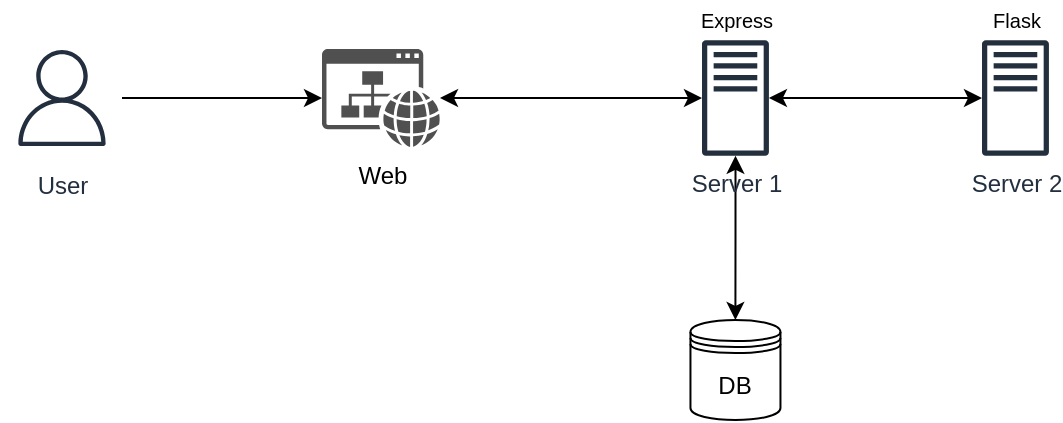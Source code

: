 <mxfile version="18.1.1" type="github" pages="5">
  <diagram id="47KrEkZLhTzOhG2FSN4O" name="Full Stack">
    <mxGraphModel dx="1038" dy="536" grid="1" gridSize="10" guides="1" tooltips="1" connect="1" arrows="1" fold="1" page="1" pageScale="1" pageWidth="850" pageHeight="1100" math="0" shadow="0">
      <root>
        <mxCell id="0" />
        <mxCell id="1" parent="0" />
        <mxCell id="dLUs6U6uPm_U_Gfk23dq-5" style="edgeStyle=orthogonalEdgeStyle;rounded=0;orthogonalLoop=1;jettySize=auto;html=1;startArrow=classic;startFill=1;" parent="1" source="dLUs6U6uPm_U_Gfk23dq-1" target="dLUs6U6uPm_U_Gfk23dq-4" edge="1">
          <mxGeometry relative="1" as="geometry">
            <mxPoint x="340" y="214.5" as="targetPoint" />
          </mxGeometry>
        </mxCell>
        <UserObject label="Web" link="data:page/id,PvW_enq9UGXB3ru8nlyR" id="dLUs6U6uPm_U_Gfk23dq-1">
          <mxCell style="sketch=0;pointerEvents=1;shadow=0;dashed=0;html=1;strokeColor=none;fillColor=#505050;labelPosition=center;verticalLabelPosition=bottom;verticalAlign=top;outlineConnect=0;align=center;shape=mxgraph.office.concepts.website;" parent="1" vertex="1">
            <mxGeometry x="250" y="184.5" width="59" height="49" as="geometry" />
          </mxCell>
        </UserObject>
        <mxCell id="dLUs6U6uPm_U_Gfk23dq-3" style="edgeStyle=orthogonalEdgeStyle;rounded=0;orthogonalLoop=1;jettySize=auto;html=1;" parent="1" source="dLUs6U6uPm_U_Gfk23dq-2" target="dLUs6U6uPm_U_Gfk23dq-1" edge="1">
          <mxGeometry relative="1" as="geometry">
            <mxPoint x="220" y="209" as="targetPoint" />
          </mxGeometry>
        </mxCell>
        <mxCell id="dLUs6U6uPm_U_Gfk23dq-2" value="User" style="sketch=0;outlineConnect=0;fontColor=#232F3E;gradientColor=none;strokeColor=#232F3E;fillColor=#ffffff;dashed=0;verticalLabelPosition=bottom;verticalAlign=top;align=center;html=1;fontSize=12;fontStyle=0;aspect=fixed;shape=mxgraph.aws4.resourceIcon;resIcon=mxgraph.aws4.user;" parent="1" vertex="1">
          <mxGeometry x="90" y="179" width="60" height="60" as="geometry" />
        </mxCell>
        <mxCell id="dLUs6U6uPm_U_Gfk23dq-10" style="edgeStyle=orthogonalEdgeStyle;rounded=0;orthogonalLoop=1;jettySize=auto;html=1;startArrow=classic;startFill=1;endArrow=classic;endFill=1;" parent="1" source="dLUs6U6uPm_U_Gfk23dq-4" target="dLUs6U6uPm_U_Gfk23dq-9" edge="1">
          <mxGeometry relative="1" as="geometry" />
        </mxCell>
        <mxCell id="dLUs6U6uPm_U_Gfk23dq-12" style="edgeStyle=orthogonalEdgeStyle;rounded=0;orthogonalLoop=1;jettySize=auto;html=1;startArrow=classic;startFill=1;endArrow=classic;endFill=1;" parent="1" source="dLUs6U6uPm_U_Gfk23dq-4" target="dLUs6U6uPm_U_Gfk23dq-11" edge="1">
          <mxGeometry relative="1" as="geometry" />
        </mxCell>
        <UserObject label="Server 1" link="data:page/id,Duz-_O268H7gZ4dPwLsp" id="dLUs6U6uPm_U_Gfk23dq-4">
          <mxCell style="sketch=0;outlineConnect=0;fontColor=#232F3E;gradientColor=none;fillColor=#232F3D;strokeColor=none;dashed=0;verticalLabelPosition=bottom;verticalAlign=top;align=center;html=1;fontSize=12;fontStyle=0;aspect=fixed;pointerEvents=1;shape=mxgraph.aws4.traditional_server;" parent="1" vertex="1">
            <mxGeometry x="440" y="180" width="33.46" height="58" as="geometry" />
          </mxCell>
        </UserObject>
        <mxCell id="dLUs6U6uPm_U_Gfk23dq-9" value="DB" style="shape=datastore;whiteSpace=wrap;html=1;" parent="1" vertex="1">
          <mxGeometry x="434.23" y="320" width="45" height="50" as="geometry" />
        </mxCell>
        <UserObject label="Server 2" link="data:page/id,AcOgOhmYx5mgDnrSKiOU" id="dLUs6U6uPm_U_Gfk23dq-11">
          <mxCell style="sketch=0;outlineConnect=0;fontColor=#232F3E;gradientColor=none;fillColor=#232F3D;strokeColor=none;dashed=0;verticalLabelPosition=bottom;verticalAlign=top;align=center;html=1;fontSize=12;fontStyle=0;aspect=fixed;pointerEvents=1;shape=mxgraph.aws4.traditional_server;" parent="1" vertex="1">
            <mxGeometry x="580" y="180" width="33.46" height="58" as="geometry" />
          </mxCell>
        </UserObject>
        <mxCell id="dLUs6U6uPm_U_Gfk23dq-13" value="&lt;font style=&quot;font-size: 10px;&quot;&gt;Express&lt;/font&gt;" style="text;html=1;align=center;verticalAlign=middle;resizable=0;points=[];autosize=1;strokeColor=none;fillColor=none;" parent="1" vertex="1">
          <mxGeometry x="431.73" y="160" width="50" height="20" as="geometry" />
        </mxCell>
        <mxCell id="dLUs6U6uPm_U_Gfk23dq-14" value="&lt;font style=&quot;font-size: 10px;&quot;&gt;Flask&lt;/font&gt;" style="text;html=1;align=center;verticalAlign=middle;resizable=0;points=[];autosize=1;strokeColor=none;fillColor=none;" parent="1" vertex="1">
          <mxGeometry x="576.73" y="160" width="40" height="20" as="geometry" />
        </mxCell>
      </root>
    </mxGraphModel>
  </diagram>
  <diagram id="PvW_enq9UGXB3ru8nlyR" name="Web Routers">
    <mxGraphModel grid="1" page="1" gridSize="10" guides="1" tooltips="1" connect="1" arrows="1" fold="1" pageScale="1" pageWidth="1100" pageHeight="1700" math="0" shadow="0">
      <root>
        <mxCell id="0" />
        <mxCell id="1" parent="0" />
        <mxCell id="cSDTdN8RX92u3f3dDQFw-2" value="" style="group;fillColor=#e1d5e7;strokeColor=#9673a6;" connectable="0" vertex="1" parent="1">
          <mxGeometry x="6" y="10" width="740" height="740" as="geometry" />
        </mxCell>
        <mxCell id="cSDTdN8RX92u3f3dDQFw-1" value="" style="whiteSpace=wrap;html=1;aspect=fixed;" vertex="1" parent="cSDTdN8RX92u3f3dDQFw-2">
          <mxGeometry width="740" height="740" as="geometry" />
        </mxCell>
        <mxCell id="g_RVh42yEwUMsMvVFJ3A-8" value="Dashboard Page" style="swimlane;fontStyle=0;childLayout=stackLayout;horizontal=1;startSize=30;horizontalStack=0;resizeParent=1;resizeParentMax=0;resizeLast=0;collapsible=1;marginBottom=0;fontSize=16;" parent="cSDTdN8RX92u3f3dDQFw-2" vertex="1">
          <mxGeometry x="130" y="280" width="220" height="100" as="geometry" />
        </mxCell>
        <mxCell id="g_RVh42yEwUMsMvVFJ3A-9" value="1. website introduction &amp; statistics " style="text;strokeColor=none;fillColor=none;align=left;verticalAlign=middle;spacingLeft=4;spacingRight=4;overflow=hidden;points=[[0,0.5],[1,0.5]];portConstraint=eastwest;rotatable=0;fontSize=16;whiteSpace=wrap;" parent="g_RVh42yEwUMsMvVFJ3A-8" vertex="1">
          <mxGeometry y="30" width="220" height="70" as="geometry" />
        </mxCell>
        <mxCell id="g_RVh42yEwUMsMvVFJ3A-13" value="" style="shape=flexArrow;endArrow=classic;html=1;rounded=0;fontSize=16;shadow=0;fillColor=#595959;entryX=0;entryY=0.5;entryDx=0;entryDy=0;" parent="cSDTdN8RX92u3f3dDQFw-2" target="g_RVh42yEwUMsMvVFJ3A-9" edge="1">
          <mxGeometry width="50" height="50" relative="1" as="geometry">
            <mxPoint x="20" y="345" as="sourcePoint" />
            <mxPoint x="110" y="340" as="targetPoint" />
          </mxGeometry>
        </mxCell>
        <mxCell id="g_RVh42yEwUMsMvVFJ3A-14" value="Image Gallery Page" style="swimlane;fontStyle=0;childLayout=stackLayout;horizontal=1;startSize=30;horizontalStack=0;resizeParent=1;resizeParentMax=0;resizeLast=0;collapsible=1;marginBottom=0;fontSize=16;" parent="cSDTdN8RX92u3f3dDQFw-2" vertex="1">
          <mxGeometry x="480" y="30" width="220" height="130" as="geometry" />
        </mxCell>
        <mxCell id="g_RVh42yEwUMsMvVFJ3A-15" value="1.view all images with their labels if available&#xa;&#xa;2. search for or rank images&#xa;" style="text;strokeColor=none;fillColor=none;align=left;verticalAlign=top;spacingLeft=4;spacingRight=4;overflow=hidden;points=[[0,0.5],[1,0.5]];portConstraint=eastwest;rotatable=0;fontSize=16;whiteSpace=wrap;" parent="g_RVh42yEwUMsMvVFJ3A-14" vertex="1">
          <mxGeometry y="30" width="220" height="100" as="geometry" />
        </mxCell>
        <mxCell id="g_RVh42yEwUMsMvVFJ3A-18" value="Work Station Page" style="swimlane;fontStyle=0;childLayout=stackLayout;horizontal=1;startSize=30;horizontalStack=0;resizeParent=1;resizeParentMax=0;resizeLast=0;collapsible=1;marginBottom=0;fontSize=16;" parent="cSDTdN8RX92u3f3dDQFw-2" vertex="1">
          <mxGeometry x="480" y="450" width="220" height="250" as="geometry" />
        </mxCell>
        <mxCell id="g_RVh42yEwUMsMvVFJ3A-19" value="1. display loaded / auto picked image&#xa;&#xa;2. request for label from ML server if the image is not loaded&#xa;&#xa;3. edit / assign label&#xa;&#xa;4. edit ML logic expression&#xa;" style="text;strokeColor=none;fillColor=none;align=left;verticalAlign=top;spacingLeft=4;spacingRight=4;overflow=hidden;points=[[0,0.5],[1,0.5]];portConstraint=eastwest;rotatable=0;fontSize=16;whiteSpace=wrap;" parent="g_RVh42yEwUMsMvVFJ3A-18" vertex="1">
          <mxGeometry y="30" width="220" height="220" as="geometry" />
        </mxCell>
        <mxCell id="g_RVh42yEwUMsMvVFJ3A-27" style="edgeStyle=orthogonalEdgeStyle;rounded=0;orthogonalLoop=1;jettySize=auto;html=1;entryX=0;entryY=0.5;entryDx=0;entryDy=0;shadow=0;fontSize=16;startArrow=none;startFill=0;endArrow=classic;endFill=1;fillColor=#595959;" parent="cSDTdN8RX92u3f3dDQFw-2" source="g_RVh42yEwUMsMvVFJ3A-9" target="g_RVh42yEwUMsMvVFJ3A-19" edge="1">
          <mxGeometry relative="1" as="geometry" />
        </mxCell>
        <mxCell id="g_RVh42yEwUMsMvVFJ3A-28" value="&lt;div&gt;AUTO&lt;/div&gt;&lt;div&gt;PICK&lt;br&gt;&lt;/div&gt;" style="edgeLabel;html=1;align=center;verticalAlign=middle;resizable=0;points=[];fontSize=16;" parent="g_RVh42yEwUMsMvVFJ3A-27" vertex="1" connectable="0">
          <mxGeometry x="-0.116" relative="1" as="geometry">
            <mxPoint as="offset" />
          </mxGeometry>
        </mxCell>
        <mxCell id="g_RVh42yEwUMsMvVFJ3A-32" style="edgeStyle=orthogonalEdgeStyle;rounded=0;orthogonalLoop=1;jettySize=auto;html=1;shadow=0;fontSize=16;startArrow=none;startFill=0;endArrow=classic;endFill=1;fillColor=#595959;" parent="cSDTdN8RX92u3f3dDQFw-2" source="g_RVh42yEwUMsMvVFJ3A-14" target="g_RVh42yEwUMsMvVFJ3A-18" edge="1">
          <mxGeometry relative="1" as="geometry" />
        </mxCell>
        <mxCell id="g_RVh42yEwUMsMvVFJ3A-33" value="&lt;div&gt;LOAD&lt;/div&gt;&lt;div&gt;INTO&lt;br&gt;&lt;/div&gt;" style="edgeLabel;html=1;align=center;verticalAlign=middle;resizable=0;points=[];fontSize=16;" parent="g_RVh42yEwUMsMvVFJ3A-32" vertex="1" connectable="0">
          <mxGeometry x="-0.116" y="1" relative="1" as="geometry">
            <mxPoint as="offset" />
          </mxGeometry>
        </mxCell>
        <mxCell id="g_RVh42yEwUMsMvVFJ3A-34" style="edgeStyle=orthogonalEdgeStyle;rounded=0;orthogonalLoop=1;jettySize=auto;html=1;entryX=-0.011;entryY=0.397;entryDx=0;entryDy=0;entryPerimeter=0;shadow=0;fontSize=16;startArrow=none;startFill=0;endArrow=classic;endFill=1;fillColor=#595959;" parent="cSDTdN8RX92u3f3dDQFw-2" source="g_RVh42yEwUMsMvVFJ3A-9" target="g_RVh42yEwUMsMvVFJ3A-15" edge="1">
          <mxGeometry relative="1" as="geometry" />
        </mxCell>
        <mxCell id="g_RVh42yEwUMsMvVFJ3A-38" value="VISIT" style="text;html=1;align=center;verticalAlign=middle;resizable=0;points=[];autosize=1;strokeColor=none;fillColor=none;fontSize=16;" parent="cSDTdN8RX92u3f3dDQFw-2" vertex="1">
          <mxGeometry x="30" y="320" width="60" height="20" as="geometry" />
        </mxCell>
        <mxCell id="cSDTdN8RX92u3f3dDQFw-4" value="V1" style="rounded=1;whiteSpace=wrap;html=1;fillColor=#e1d5e7;strokeColor=#9673a6;" vertex="1" parent="cSDTdN8RX92u3f3dDQFw-2">
          <mxGeometry x="24" y="30" width="100" height="40" as="geometry" />
        </mxCell>
        <mxCell id="cSDTdN8RX92u3f3dDQFw-7" value="" style="group" connectable="0" vertex="1" parent="1">
          <mxGeometry x="13" y="810" width="1074" height="830" as="geometry" />
        </mxCell>
        <mxCell id="cSDTdN8RX92u3f3dDQFw-6" value="" style="rounded=0;whiteSpace=wrap;html=1;labelBackgroundColor=#D2A6FF;fontColor=#F1D4FF;" vertex="1" parent="cSDTdN8RX92u3f3dDQFw-7">
          <mxGeometry width="1074" height="830" as="geometry" />
        </mxCell>
        <mxCell id="BcaRZCJnmTh3YWK_XgHJ-2" value="" style="shape=flexArrow;endArrow=classic;html=1;rounded=0;fontSize=16;shadow=0;fillColor=#595959;" parent="cSDTdN8RX92u3f3dDQFw-7" edge="1">
          <mxGeometry width="50" height="50" relative="1" as="geometry">
            <mxPoint x="50" y="255" as="sourcePoint" />
            <mxPoint x="140" y="255" as="targetPoint" />
          </mxGeometry>
        </mxCell>
        <mxCell id="BcaRZCJnmTh3YWK_XgHJ-3" value="VISIT" style="text;html=1;align=center;verticalAlign=middle;resizable=0;points=[];autosize=1;strokeColor=none;fillColor=none;fontSize=16;" parent="cSDTdN8RX92u3f3dDQFw-7" vertex="1">
          <mxGeometry x="60" y="230" width="60" height="20" as="geometry" />
        </mxCell>
        <mxCell id="BcaRZCJnmTh3YWK_XgHJ-4" value="Start Page" style="swimlane;fontStyle=0;childLayout=stackLayout;horizontal=1;startSize=30;horizontalStack=0;resizeParent=1;resizeParentMax=0;resizeLast=0;collapsible=1;marginBottom=0;fontSize=16;" parent="cSDTdN8RX92u3f3dDQFw-7" vertex="1">
          <mxGeometry x="144" y="150" width="120" height="220" as="geometry" />
        </mxCell>
        <mxCell id="BcaRZCJnmTh3YWK_XgHJ-5" value="1. Instruction&#xa;2. Create new labeling rules or browse existing labeling rules&#xa;3. Name your new rule&#xa;" style="text;strokeColor=none;fillColor=none;align=left;verticalAlign=middle;spacingLeft=4;spacingRight=4;overflow=hidden;points=[[0,0.5],[1,0.5]];portConstraint=eastwest;rotatable=0;fontSize=16;whiteSpace=wrap;" parent="BcaRZCJnmTh3YWK_XgHJ-4" vertex="1">
          <mxGeometry y="30" width="120" height="190" as="geometry" />
        </mxCell>
        <mxCell id="BcaRZCJnmTh3YWK_XgHJ-6" value="" style="endArrow=classic;html=1;rounded=0;" parent="cSDTdN8RX92u3f3dDQFw-7" edge="1">
          <mxGeometry width="50" height="50" relative="1" as="geometry">
            <mxPoint x="264" y="265" as="sourcePoint" />
            <mxPoint x="334" y="265" as="targetPoint" />
          </mxGeometry>
        </mxCell>
        <mxCell id="BcaRZCJnmTh3YWK_XgHJ-7" value="Image Gallery Page" style="swimlane;fontStyle=0;childLayout=stackLayout;horizontal=1;startSize=30;horizontalStack=0;resizeParent=1;resizeParentMax=0;resizeLast=0;collapsible=1;marginBottom=0;fontSize=16;" parent="cSDTdN8RX92u3f3dDQFw-7" vertex="1">
          <mxGeometry x="334" y="150" width="240" height="240" as="geometry" />
        </mxCell>
        <mxCell id="BcaRZCJnmTh3YWK_XgHJ-8" value="1. Pick Group A images, including positive and negative samples.&#xa;&#xa;2. Pick Group B images used for validation.&#xa;&#xa;3. Or automatically pick several images" style="text;strokeColor=none;fillColor=none;align=left;verticalAlign=middle;spacingLeft=4;spacingRight=4;overflow=hidden;points=[[0,0.5],[1,0.5]];portConstraint=eastwest;rotatable=0;fontSize=16;whiteSpace=wrap;" parent="BcaRZCJnmTh3YWK_XgHJ-7" vertex="1">
          <mxGeometry y="30" width="240" height="210" as="geometry" />
        </mxCell>
        <mxCell id="BcaRZCJnmTh3YWK_XgHJ-10" value="Below is Eric&#39;s work, not finished and may contain mistakes. PLEASE NOT MOVE" style="rounded=1;whiteSpace=wrap;html=1;fillColor=#dae8fc;strokeColor=#6c8ebf;" parent="cSDTdN8RX92u3f3dDQFw-7" vertex="1">
          <mxGeometry x="14" y="60" width="260" height="50" as="geometry" />
        </mxCell>
        <mxCell id="F2cL5pHydMBEZYkqf1JW-2" value="" style="endArrow=classic;html=1;rounded=0;" parent="cSDTdN8RX92u3f3dDQFw-7" edge="1">
          <mxGeometry width="50" height="50" relative="1" as="geometry">
            <mxPoint x="575" y="269.52" as="sourcePoint" />
            <mxPoint x="724" y="270" as="targetPoint" />
          </mxGeometry>
        </mxCell>
        <mxCell id="F2cL5pHydMBEZYkqf1JW-5" value="Image Working Station" style="swimlane;fontStyle=0;childLayout=stackLayout;horizontal=1;startSize=30;horizontalStack=0;resizeParent=1;resizeParentMax=0;resizeLast=0;collapsible=1;marginBottom=0;fontSize=16;" parent="cSDTdN8RX92u3f3dDQFw-7" vertex="1">
          <mxGeometry x="724" y="150" width="220" height="290" as="geometry" />
        </mxCell>
        <mxCell id="F2cL5pHydMBEZYkqf1JW-6" value="1. Labeling images in bounding boxes&#xa;&#xa;2. Presenting auto labels or existing labels on images by rules and pre-trained model. If user initially selected exisiting rules, show the predicted labels.&#xa;&#xa;3. Able to modify labels &#xa;&#xa;4. Save any modification" style="text;strokeColor=none;fillColor=none;align=left;verticalAlign=top;spacingLeft=4;spacingRight=4;overflow=hidden;points=[[0,0.5],[1,0.5]];portConstraint=eastwest;rotatable=0;fontSize=16;whiteSpace=wrap;" parent="F2cL5pHydMBEZYkqf1JW-5" vertex="1">
          <mxGeometry y="30" width="220" height="260" as="geometry" />
        </mxCell>
        <mxCell id="F2cL5pHydMBEZYkqf1JW-7" value="" style="endArrow=classic;html=1;rounded=0;" parent="F2cL5pHydMBEZYkqf1JW-5" edge="1">
          <mxGeometry width="50" height="50" relative="1" as="geometry">
            <mxPoint x="100" y="290" as="sourcePoint" />
            <mxPoint x="100" y="390" as="targetPoint" />
          </mxGeometry>
        </mxCell>
        <mxCell id="F2cL5pHydMBEZYkqf1JW-3" value="NO MORE&lt;br&gt;MODIFICATION" style="edgeLabel;html=1;align=center;verticalAlign=middle;resizable=0;points=[];fontSize=16;labelBorderColor=none;labelBackgroundColor=#FFFFFF;" parent="cSDTdN8RX92u3f3dDQFw-7" vertex="1" connectable="0">
          <mxGeometry x="874" y="330.001" as="geometry">
            <mxPoint x="-46" y="157" as="offset" />
          </mxGeometry>
        </mxCell>
        <mxCell id="F2cL5pHydMBEZYkqf1JW-8" value="Rule Training " style="swimlane;fontStyle=0;childLayout=stackLayout;horizontal=1;startSize=30;horizontalStack=0;resizeParent=1;resizeParentMax=0;resizeLast=0;collapsible=1;marginBottom=0;fontSize=16;" parent="cSDTdN8RX92u3f3dDQFw-7" vertex="1">
          <mxGeometry x="724" y="540" width="220" height="250" as="geometry" />
        </mxCell>
        <mxCell id="F2cL5pHydMBEZYkqf1JW-9" value="1. Training labeling rules by labeled group A images and group B images (if modified labels)&#xa;&#xa;2. Presenting labeling rules to user&#xa;&#xa;3. Modify labeling rules&#xa;&#xa;4. Save any modification" style="text;strokeColor=none;fillColor=none;align=left;verticalAlign=top;spacingLeft=4;spacingRight=4;overflow=hidden;points=[[0,0.5],[1,0.5]];portConstraint=eastwest;rotatable=0;fontSize=16;whiteSpace=wrap;" parent="F2cL5pHydMBEZYkqf1JW-8" vertex="1">
          <mxGeometry y="30" width="220" height="220" as="geometry" />
        </mxCell>
        <mxCell id="F2cL5pHydMBEZYkqf1JW-19" value="" style="endArrow=classic;html=1;rounded=0;" parent="F2cL5pHydMBEZYkqf1JW-8" edge="1">
          <mxGeometry width="50" height="50" relative="1" as="geometry">
            <mxPoint x="-1.11" y="130" as="sourcePoint" />
            <mxPoint x="-200" y="130" as="targetPoint" />
          </mxGeometry>
        </mxCell>
        <mxCell id="F2cL5pHydMBEZYkqf1JW-13" value="INPUT&lt;br&gt;GROUP A&lt;br&gt;IMAGES" style="edgeLabel;html=1;align=center;verticalAlign=middle;resizable=0;points=[];fontSize=16;" parent="cSDTdN8RX92u3f3dDQFw-7" vertex="1" connectable="0">
          <mxGeometry x="644" y="269.996" as="geometry" />
        </mxCell>
        <mxCell id="F2cL5pHydMBEZYkqf1JW-14" value="" style="endArrow=none;html=1;rounded=0;" parent="cSDTdN8RX92u3f3dDQFw-7" edge="1">
          <mxGeometry width="50" height="50" relative="1" as="geometry">
            <mxPoint x="944" y="640" as="sourcePoint" />
            <mxPoint x="1014" y="640" as="targetPoint" />
          </mxGeometry>
        </mxCell>
        <mxCell id="F2cL5pHydMBEZYkqf1JW-15" value="" style="endArrow=none;html=1;rounded=0;" parent="cSDTdN8RX92u3f3dDQFw-7" edge="1">
          <mxGeometry width="50" height="50" relative="1" as="geometry">
            <mxPoint x="1014" y="640" as="sourcePoint" />
            <mxPoint x="1014" y="240" as="targetPoint" />
          </mxGeometry>
        </mxCell>
        <mxCell id="F2cL5pHydMBEZYkqf1JW-16" value="" style="endArrow=classic;html=1;rounded=0;entryX=0.995;entryY=0.23;entryDx=0;entryDy=0;entryPerimeter=0;" parent="cSDTdN8RX92u3f3dDQFw-7" target="F2cL5pHydMBEZYkqf1JW-6" edge="1">
          <mxGeometry width="50" height="50" relative="1" as="geometry">
            <mxPoint x="1014" y="240" as="sourcePoint" />
            <mxPoint x="964" y="510" as="targetPoint" />
          </mxGeometry>
        </mxCell>
        <mxCell id="F2cL5pHydMBEZYkqf1JW-17" value="INPUT&lt;br&gt;GROUP B&lt;br&gt;IMAGES" style="edgeLabel;html=1;align=center;verticalAlign=middle;resizable=0;points=[];fontSize=16;" parent="cSDTdN8RX92u3f3dDQFw-7" vertex="1" connectable="0">
          <mxGeometry x="1034" y="449.996" as="geometry">
            <mxPoint x="-18" y="-4" as="offset" />
          </mxGeometry>
        </mxCell>
        <mxCell id="F2cL5pHydMBEZYkqf1JW-18" value="NO MORE&lt;br&gt;MODIFICATION" style="edgeLabel;html=1;align=center;verticalAlign=middle;resizable=0;points=[];fontSize=16;labelBorderColor=none;labelBackgroundColor=#FFFFFF;" parent="cSDTdN8RX92u3f3dDQFw-7" vertex="1" connectable="0">
          <mxGeometry x="674" y="510.001" as="geometry">
            <mxPoint x="-46" y="157" as="offset" />
          </mxGeometry>
        </mxCell>
        <mxCell id="F2cL5pHydMBEZYkqf1JW-20" value="End Page" style="swimlane;fontStyle=0;childLayout=stackLayout;horizontal=1;startSize=30;horizontalStack=0;resizeParent=1;resizeParentMax=0;resizeLast=0;collapsible=1;marginBottom=0;fontSize=16;" parent="cSDTdN8RX92u3f3dDQFw-7" vertex="1">
          <mxGeometry x="324" y="620" width="200" height="110" as="geometry" />
        </mxCell>
        <mxCell id="F2cL5pHydMBEZYkqf1JW-21" value="1. Save created labeling rules." style="text;strokeColor=none;fillColor=none;align=left;verticalAlign=middle;spacingLeft=4;spacingRight=4;overflow=hidden;points=[[0,0.5],[1,0.5]];portConstraint=eastwest;rotatable=0;fontSize=16;whiteSpace=wrap;" parent="F2cL5pHydMBEZYkqf1JW-20" vertex="1">
          <mxGeometry y="30" width="200" height="80" as="geometry" />
        </mxCell>
        <mxCell id="cSDTdN8RX92u3f3dDQFw-24" value="V2" style="rounded=1;whiteSpace=wrap;html=1;fillColor=#e1d5e7;strokeColor=#9673a6;" vertex="1" parent="cSDTdN8RX92u3f3dDQFw-7">
          <mxGeometry x="14" y="20" width="100" height="40" as="geometry" />
        </mxCell>
      </root>
    </mxGraphModel>
  </diagram>
  <diagram id="Duz-_O268H7gZ4dPwLsp" name="Server 1">
    <mxGraphModel dx="1038" dy="536" grid="1" gridSize="10" guides="1" tooltips="1" connect="1" arrows="1" fold="1" page="1" pageScale="1" pageWidth="850" pageHeight="1100" math="0" shadow="0">
      <root>
        <mxCell id="0" />
        <mxCell id="1" parent="0" />
      </root>
    </mxGraphModel>
  </diagram>
  <diagram id="AcOgOhmYx5mgDnrSKiOU" name="Server 2">
    <mxGraphModel dx="1038" dy="536" grid="1" gridSize="10" guides="1" tooltips="1" connect="1" arrows="1" fold="1" page="1" pageScale="1" pageWidth="850" pageHeight="1100" math="0" shadow="0">
      <root>
        <mxCell id="0" />
        <mxCell id="1" parent="0" />
      </root>
    </mxGraphModel>
  </diagram>
  <diagram id="tczMv72_5mbwNv8jfYSI" name="Scratch">
    <mxGraphModel dx="798" dy="412" grid="1" gridSize="10" guides="1" tooltips="1" connect="1" arrows="1" fold="1" page="1" pageScale="1" pageWidth="1100" pageHeight="1700" math="0" shadow="0">
      <root>
        <mxCell id="0" />
        <mxCell id="1" parent="0" />
        <mxCell id="3K2ijmS7LoKxx6wy-EOr-1" value="" style="shape=flexArrow;endArrow=classic;html=1;rounded=0;fontSize=16;shadow=0;fillColor=#595959;" parent="1" edge="1">
          <mxGeometry width="50" height="50" relative="1" as="geometry">
            <mxPoint x="40" y="275" as="sourcePoint" />
            <mxPoint x="130" y="275" as="targetPoint" />
          </mxGeometry>
        </mxCell>
        <mxCell id="3K2ijmS7LoKxx6wy-EOr-2" value="VISIT" style="text;html=1;align=center;verticalAlign=middle;resizable=0;points=[];autosize=1;strokeColor=none;fillColor=none;fontSize=16;" parent="1" vertex="1">
          <mxGeometry x="50" y="250" width="60" height="20" as="geometry" />
        </mxCell>
        <mxCell id="3K2ijmS7LoKxx6wy-EOr-3" value="Start Page" style="swimlane;fontStyle=0;childLayout=stackLayout;horizontal=1;startSize=30;horizontalStack=0;resizeParent=1;resizeParentMax=0;resizeLast=0;collapsible=1;marginBottom=0;fontSize=16;" parent="1" vertex="1">
          <mxGeometry x="134" y="170" width="120" height="220" as="geometry" />
        </mxCell>
        <mxCell id="3K2ijmS7LoKxx6wy-EOr-4" value="1. Instruction&#xa;2. Create new labeling rules or browse existing labeling rules&#xa;3. Name your new rule&#xa;" style="text;strokeColor=none;fillColor=none;align=left;verticalAlign=middle;spacingLeft=4;spacingRight=4;overflow=hidden;points=[[0,0.5],[1,0.5]];portConstraint=eastwest;rotatable=0;fontSize=16;whiteSpace=wrap;" parent="3K2ijmS7LoKxx6wy-EOr-3" vertex="1">
          <mxGeometry y="30" width="120" height="190" as="geometry" />
        </mxCell>
        <mxCell id="3K2ijmS7LoKxx6wy-EOr-5" value="" style="endArrow=classic;html=1;rounded=0;exitX=0.999;exitY=0.449;exitDx=0;exitDy=0;exitPerimeter=0;entryX=-0.001;entryY=0.406;entryDx=0;entryDy=0;entryPerimeter=0;" parent="1" source="3K2ijmS7LoKxx6wy-EOr-4" target="3K2ijmS7LoKxx6wy-EOr-7" edge="1">
          <mxGeometry width="50" height="50" relative="1" as="geometry">
            <mxPoint x="254" y="285" as="sourcePoint" />
            <mxPoint x="324" y="285" as="targetPoint" />
          </mxGeometry>
        </mxCell>
        <mxCell id="3K2ijmS7LoKxx6wy-EOr-6" value="Image Gallery Page" style="swimlane;fontStyle=0;childLayout=stackLayout;horizontal=1;startSize=30;horizontalStack=0;resizeParent=1;resizeParentMax=0;resizeLast=0;collapsible=1;marginBottom=0;fontSize=16;" parent="1" vertex="1">
          <mxGeometry x="324" y="170" width="240" height="240" as="geometry" />
        </mxCell>
        <mxCell id="3K2ijmS7LoKxx6wy-EOr-7" value="1. Pick Group A images, including positive and negative samples.&#xa;&#xa;2. Pick Group B images used for validation.&#xa;&#xa;3. Or automatically pick several images" style="text;strokeColor=none;fillColor=none;align=left;verticalAlign=middle;spacingLeft=4;spacingRight=4;overflow=hidden;points=[[0,0.5],[1,0.5]];portConstraint=eastwest;rotatable=0;fontSize=16;whiteSpace=wrap;" parent="3K2ijmS7LoKxx6wy-EOr-6" vertex="1">
          <mxGeometry y="30" width="240" height="210" as="geometry" />
        </mxCell>
        <mxCell id="3K2ijmS7LoKxx6wy-EOr-8" value="" style="endArrow=classic;html=1;rounded=0;exitX=1.004;exitY=0.39;exitDx=0;exitDy=0;exitPerimeter=0;entryX=-0.003;entryY=0.458;entryDx=0;entryDy=0;entryPerimeter=0;" parent="1" source="3K2ijmS7LoKxx6wy-EOr-7" target="3K2ijmS7LoKxx6wy-EOr-10" edge="1">
          <mxGeometry width="50" height="50" relative="1" as="geometry">
            <mxPoint x="565" y="289.52" as="sourcePoint" />
            <mxPoint x="714" y="290" as="targetPoint" />
          </mxGeometry>
        </mxCell>
        <mxCell id="3K2ijmS7LoKxx6wy-EOr-9" value="Image Working Station" style="swimlane;fontStyle=0;childLayout=stackLayout;horizontal=1;startSize=30;horizontalStack=0;resizeParent=1;resizeParentMax=0;resizeLast=0;collapsible=1;marginBottom=0;fontSize=16;" parent="1" vertex="1">
          <mxGeometry x="712" y="105" width="220" height="370" as="geometry" />
        </mxCell>
        <mxCell id="3K2ijmS7LoKxx6wy-EOr-10" value="1. Labeling images in bounding boxes&#xa;&#xa;2. Presenting auto labels or existing labels on images by rules and pre-trained model. If user initially selected exisiting rules, show the predicted labels.&#xa;&#xa;3. Able to modify labels &#xa;&#xa;4. Save any modification&#xa;&#xa;5. Select new group B images and add old group B images into group A" style="text;strokeColor=none;fillColor=none;align=left;verticalAlign=top;spacingLeft=4;spacingRight=4;overflow=hidden;points=[[0,0.5],[1,0.5]];portConstraint=eastwest;rotatable=0;fontSize=16;whiteSpace=wrap;" parent="3K2ijmS7LoKxx6wy-EOr-9" vertex="1">
          <mxGeometry y="30" width="220" height="340" as="geometry" />
        </mxCell>
        <mxCell id="3K2ijmS7LoKxx6wy-EOr-13" value="Rule Training " style="swimlane;fontStyle=0;childLayout=stackLayout;horizontal=1;startSize=30;horizontalStack=0;resizeParent=1;resizeParentMax=0;resizeLast=0;collapsible=1;marginBottom=0;fontSize=16;" parent="1" vertex="1">
          <mxGeometry x="712" y="600" width="220" height="250" as="geometry" />
        </mxCell>
        <mxCell id="3K2ijmS7LoKxx6wy-EOr-14" value="1. Training labeling rules by labeled group A images&#xa;&#xa;2. Presenting labeling rules to user&#xa;&#xa;3. Modify labeling rules&#xa;&#xa;4. Save any modification" style="text;strokeColor=none;fillColor=none;align=left;verticalAlign=top;spacingLeft=4;spacingRight=4;overflow=hidden;points=[[0,0.5],[1,0.5]];portConstraint=eastwest;rotatable=0;fontSize=16;whiteSpace=wrap;" parent="3K2ijmS7LoKxx6wy-EOr-13" vertex="1">
          <mxGeometry y="30" width="220" height="220" as="geometry" />
        </mxCell>
        <mxCell id="3K2ijmS7LoKxx6wy-EOr-16" value="INPUT&lt;br&gt;GROUP A&lt;br&gt;IMAGES" style="edgeLabel;html=1;align=center;verticalAlign=middle;resizable=0;points=[];fontSize=16;" parent="1" vertex="1" connectable="0">
          <mxGeometry x="634" y="289.996" as="geometry" />
        </mxCell>
        <mxCell id="3K2ijmS7LoKxx6wy-EOr-17" value="" style="endArrow=none;html=1;rounded=0;exitX=1;exitY=0.5;exitDx=0;exitDy=0;" parent="1" source="3K2ijmS7LoKxx6wy-EOr-14" edge="1">
          <mxGeometry width="50" height="50" relative="1" as="geometry">
            <mxPoint x="934" y="660" as="sourcePoint" />
            <mxPoint x="1004.0" y="660" as="targetPoint" />
          </mxGeometry>
        </mxCell>
        <mxCell id="3K2ijmS7LoKxx6wy-EOr-18" value="" style="endArrow=none;html=1;rounded=0;" parent="1" edge="1">
          <mxGeometry width="50" height="50" relative="1" as="geometry">
            <mxPoint x="1004.0" y="660" as="sourcePoint" />
            <mxPoint x="1004.0" y="260" as="targetPoint" />
          </mxGeometry>
        </mxCell>
        <mxCell id="3K2ijmS7LoKxx6wy-EOr-19" value="" style="endArrow=classic;html=1;rounded=0;entryX=0.995;entryY=0.23;entryDx=0;entryDy=0;entryPerimeter=0;" parent="1" target="3K2ijmS7LoKxx6wy-EOr-10" edge="1">
          <mxGeometry width="50" height="50" relative="1" as="geometry">
            <mxPoint x="1004.0" y="260" as="sourcePoint" />
            <mxPoint x="954" y="530" as="targetPoint" />
          </mxGeometry>
        </mxCell>
        <mxCell id="3K2ijmS7LoKxx6wy-EOr-20" value="INPUT&lt;br&gt;GROUP B&lt;br&gt;IMAGES&lt;br&gt;(IF GROUP B&lt;br&gt;IMAGES ARE NOT&lt;br&gt;LABELED &lt;br&gt;CORRECTLY)" style="edgeLabel;html=1;align=center;verticalAlign=middle;resizable=0;points=[];fontSize=16;" parent="1" vertex="1" connectable="0">
          <mxGeometry x="1024" y="469.996" as="geometry">
            <mxPoint x="-18" y="-4" as="offset" />
          </mxGeometry>
        </mxCell>
        <mxCell id="3K2ijmS7LoKxx6wy-EOr-22" value="End Page" style="swimlane;fontStyle=0;childLayout=stackLayout;horizontal=1;startSize=30;horizontalStack=0;resizeParent=1;resizeParentMax=0;resizeLast=0;collapsible=1;marginBottom=0;fontSize=16;" parent="1" vertex="1">
          <mxGeometry x="314" y="640" width="200" height="110" as="geometry" />
        </mxCell>
        <mxCell id="3K2ijmS7LoKxx6wy-EOr-23" value="1. Save created labeling rules." style="text;strokeColor=none;fillColor=none;align=left;verticalAlign=middle;spacingLeft=4;spacingRight=4;overflow=hidden;points=[[0,0.5],[1,0.5]];portConstraint=eastwest;rotatable=0;fontSize=16;whiteSpace=wrap;" parent="3K2ijmS7LoKxx6wy-EOr-22" vertex="1">
          <mxGeometry y="30" width="200" height="80" as="geometry" />
        </mxCell>
        <mxCell id="3K2ijmS7LoKxx6wy-EOr-11" value="" style="endArrow=classic;html=1;rounded=0;entryX=0.5;entryY=0;entryDx=0;entryDy=0;exitX=0.508;exitY=0.999;exitDx=0;exitDy=0;exitPerimeter=0;" parent="1" source="3K2ijmS7LoKxx6wy-EOr-10" target="3K2ijmS7LoKxx6wy-EOr-13" edge="1">
          <mxGeometry width="50" height="50" relative="1" as="geometry">
            <mxPoint x="822" y="480" as="sourcePoint" />
            <mxPoint x="812" y="495" as="targetPoint" />
          </mxGeometry>
        </mxCell>
        <mxCell id="3K2ijmS7LoKxx6wy-EOr-12" value="NO MORE&lt;br&gt;MODIFICATION&lt;br&gt;OR&lt;br&gt;FIRST TRAINING" style="edgeLabel;html=1;align=center;verticalAlign=middle;resizable=0;points=[];fontSize=16;labelBorderColor=none;labelBackgroundColor=#FFFFFF;" parent="1" vertex="1" connectable="0">
          <mxGeometry x="872" y="370.001" as="geometry">
            <mxPoint x="-46" y="157" as="offset" />
          </mxGeometry>
        </mxCell>
        <mxCell id="3K2ijmS7LoKxx6wy-EOr-15" value="" style="endArrow=classic;html=1;rounded=0;entryX=1;entryY=0.5;entryDx=0;entryDy=0;exitX=0;exitY=0.5;exitDx=0;exitDy=0;" parent="1" source="3K2ijmS7LoKxx6wy-EOr-14" target="3K2ijmS7LoKxx6wy-EOr-23" edge="1">
          <mxGeometry width="50" height="50" relative="1" as="geometry">
            <mxPoint x="710.89" y="730" as="sourcePoint" />
            <mxPoint x="512" y="730" as="targetPoint" />
          </mxGeometry>
        </mxCell>
        <mxCell id="3K2ijmS7LoKxx6wy-EOr-21" value="NO MORE&lt;br&gt;MODIFICATION" style="edgeLabel;html=1;align=center;verticalAlign=middle;resizable=0;points=[];fontSize=16;labelBorderColor=none;labelBackgroundColor=#FFFFFF;" parent="1" vertex="1" connectable="0">
          <mxGeometry x="662" y="560.001" as="geometry">
            <mxPoint x="-46" y="157" as="offset" />
          </mxGeometry>
        </mxCell>
        <mxCell id="3K2ijmS7LoKxx6wy-EOr-24" value="" style="endArrow=classic;html=1;rounded=0;exitX=-0.014;exitY=0.682;exitDx=0;exitDy=0;exitPerimeter=0;entryX=1.004;entryY=0.73;entryDx=0;entryDy=0;entryPerimeter=0;" parent="1" source="3K2ijmS7LoKxx6wy-EOr-10" target="3K2ijmS7LoKxx6wy-EOr-7" edge="1">
          <mxGeometry width="50" height="50" relative="1" as="geometry">
            <mxPoint x="672" y="320" as="sourcePoint" />
            <mxPoint x="722" y="270" as="targetPoint" />
          </mxGeometry>
        </mxCell>
        <mxCell id="3K2ijmS7LoKxx6wy-EOr-25" value="SELECT&lt;br&gt;GROUP B&lt;br&gt;IMAGES" style="edgeLabel;html=1;align=center;verticalAlign=middle;resizable=0;points=[];fontSize=16;" parent="1" vertex="1" connectable="0">
          <mxGeometry x="634" y="359.996" as="geometry" />
        </mxCell>
        <mxCell id="3K2ijmS7LoKxx6wy-EOr-26" value="" style="endArrow=classic;html=1;rounded=0;exitX=0.789;exitY=1.004;exitDx=0;exitDy=0;exitPerimeter=0;entryX=0.003;entryY=0.115;entryDx=0;entryDy=0;entryPerimeter=0;" parent="1" source="3K2ijmS7LoKxx6wy-EOr-7" target="3K2ijmS7LoKxx6wy-EOr-14" edge="1">
          <mxGeometry width="50" height="50" relative="1" as="geometry">
            <mxPoint x="672" y="510" as="sourcePoint" />
            <mxPoint x="722" y="460" as="targetPoint" />
          </mxGeometry>
        </mxCell>
        <mxCell id="3K2ijmS7LoKxx6wy-EOr-27" value="AFTER&lt;br&gt;FIRST&lt;br&gt;TRAINING" style="edgeLabel;html=1;align=center;verticalAlign=middle;resizable=0;points=[];fontSize=16;" parent="1" vertex="1" connectable="0">
          <mxGeometry x="612" y="519.996" as="geometry" />
        </mxCell>
        <mxCell id="3K2ijmS7LoKxx6wy-EOr-28" value="Group A images" style="swimlane;" parent="1" vertex="1">
          <mxGeometry x="200" y="920" width="200" height="250" as="geometry" />
        </mxCell>
        <mxCell id="AMXna7f9SMDh4iYn8GQR-2" value="1. Images that user add to group A.&#xa;&#xa;2. Group B images that labeled by the program&#xa;&#xa;3. Simply are labeled images&#xa;&#xa;4. Images that used in FOIL" style="text;strokeColor=none;fillColor=none;align=left;verticalAlign=middle;spacingLeft=4;spacingRight=4;overflow=hidden;points=[[0,0.5],[1,0.5]];portConstraint=eastwest;rotatable=0;fontSize=16;whiteSpace=wrap;" parent="3K2ijmS7LoKxx6wy-EOr-28" vertex="1">
          <mxGeometry y="20" width="180" height="230" as="geometry" />
        </mxCell>
        <mxCell id="3K2ijmS7LoKxx6wy-EOr-29" value="Group B images" style="swimlane;" parent="1" vertex="1">
          <mxGeometry x="510" y="920" width="200" height="200" as="geometry" />
        </mxCell>
        <mxCell id="AMXna7f9SMDh4iYn8GQR-3" value="1. Simply are unlabeled images&#xa;&#xa;2. If labeled by program, added to Group A" style="text;strokeColor=none;fillColor=none;align=left;verticalAlign=middle;spacingLeft=4;spacingRight=4;overflow=hidden;points=[[0,0.5],[1,0.5]];portConstraint=eastwest;rotatable=0;fontSize=16;whiteSpace=wrap;" parent="3K2ijmS7LoKxx6wy-EOr-29" vertex="1">
          <mxGeometry y="20" width="200" height="170" as="geometry" />
        </mxCell>
        <mxCell id="4lwMNArxevPM33Wyxda3-1" value="&lt;div&gt;Some comments by Gareth:&lt;/div&gt;&lt;div&gt;&lt;br&gt;&lt;/div&gt;&lt;div&gt;1. As far as I know, &lt;b&gt;it is tough to adjust an existing logic definition by introducing new knowledge base items&lt;/b&gt;. Usually, we just run the entire training process all over again. As long as there is one sample in the dataset that fails the pre-existing logic definition, FOIL stops functioning since it cannot break the current logic definition and somehow revert to or reconstruct a different definition that satisfies all samples in the current dataset. &lt;b&gt;So we need to group all images that are under a label together and should be able to access all these images by that label. Every time new images come in and violate the current logical definition of the label, we treat pre-existing images as human-labelled images and combine them with the new images to formulate a new definition by training FOIL all over again(The previous definition is not even used due to reason explained above). &lt;br&gt;&lt;/b&gt;&lt;/div&gt;&lt;div&gt;&lt;br&gt;&lt;/div&gt;&lt;div&gt;2. The two training workflows we discussed are listed below:&lt;/div&gt;&lt;div&gt;&lt;ul&gt;&lt;li&gt;&lt;u&gt;Predict &lt;b&gt;ALL&lt;/b&gt; remaining images in every circulation:&lt;/u&gt; After initially receiving  some labelled images through manual labelling(the system knows these are labelled by humans), the system predicts labels for all images that are not labelled yet(and the system knows those are labelled by itself). If a user notices that some images are falsely labelled by the system, they can request another portion of &lt;b&gt;machine-labelled&lt;/b&gt; images and manually label them(i.e. the system gets more human-labelled samples). The system will then clear all labels of other images and redo the training to predict these images which now become unlabelled again. Repeating the whole process until the user is satisfied with all labels. &lt;br&gt;&lt;/li&gt;&lt;ul&gt;&lt;li&gt;Pros: easy to implement and reduce training overload.&lt;br&gt;&lt;/li&gt;&lt;li&gt;Cons: In this workflow, we predict labels for all images every time the logic definition is changed. If the dataset is very large, we may experience unnecessary idling time in the early stage of training.&amp;nbsp;&lt;/li&gt;&lt;/ul&gt;&lt;li&gt;&lt;u&gt;Predict &lt;b&gt;ONE&lt;/b&gt; image in every circulation:&lt;/u&gt; After initially receiving  some labelled images through manual labelling(the system knows these are labelled by humans), the system begins to predict the label for the upcoming new image(only predict a label for that image). Users can verify the predicted label by either accepting or rejecting it. If rejected, users can change the label manually. The system gradually increases its knowledge base in this way and hopefully generates labels more accurately after several circulations.&lt;/li&gt;&lt;ul&gt;&lt;li&gt;Pros: fast response since only one image is required to predict and require fewer users&#39; work since they only need to focus on the current image, not all images in the dataset. &lt;br&gt;&lt;/li&gt;&lt;li&gt;Cons: train the entire FOIL each time only one image is added(too much overload!)&lt;br&gt;&lt;/li&gt;&lt;/ul&gt;&lt;/ul&gt;&lt;/div&gt;" style="rounded=0;whiteSpace=wrap;html=1;fillColor=#dae8fc;strokeColor=#6c8ebf;align=left;verticalAlign=top;labelPosition=center;verticalLabelPosition=middle;spacingLeft=5;spacingRight=5;" vertex="1" parent="1">
          <mxGeometry x="100" y="1300" width="720" height="460" as="geometry" />
        </mxCell>
      </root>
    </mxGraphModel>
  </diagram>
</mxfile>

